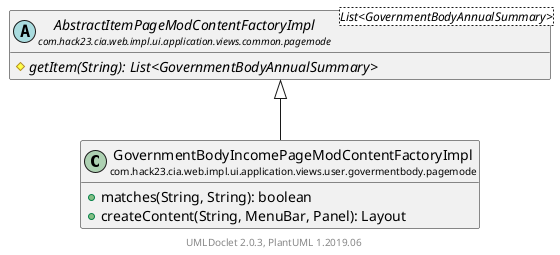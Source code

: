 @startuml
    set namespaceSeparator none
    hide empty fields
    hide empty methods

    class "<size:14>GovernmentBodyIncomePageModContentFactoryImpl\n<size:10>com.hack23.cia.web.impl.ui.application.views.user.govermentbody.pagemode" as com.hack23.cia.web.impl.ui.application.views.user.govermentbody.pagemode.GovernmentBodyIncomePageModContentFactoryImpl [[GovernmentBodyIncomePageModContentFactoryImpl.html]] {
        +matches(String, String): boolean
        +createContent(String, MenuBar, Panel): Layout
    }

    abstract class "<size:14>AbstractItemPageModContentFactoryImpl\n<size:10>com.hack23.cia.web.impl.ui.application.views.common.pagemode" as com.hack23.cia.web.impl.ui.application.views.common.pagemode.AbstractItemPageModContentFactoryImpl<List<GovernmentBodyAnnualSummary>> [[../../../common/pagemode/AbstractItemPageModContentFactoryImpl.html]] {
        {abstract} #getItem(String): List<GovernmentBodyAnnualSummary>
    }

    com.hack23.cia.web.impl.ui.application.views.common.pagemode.AbstractItemPageModContentFactoryImpl <|-- com.hack23.cia.web.impl.ui.application.views.user.govermentbody.pagemode.GovernmentBodyIncomePageModContentFactoryImpl

    center footer UMLDoclet 2.0.3, PlantUML 1.2019.06
@enduml
